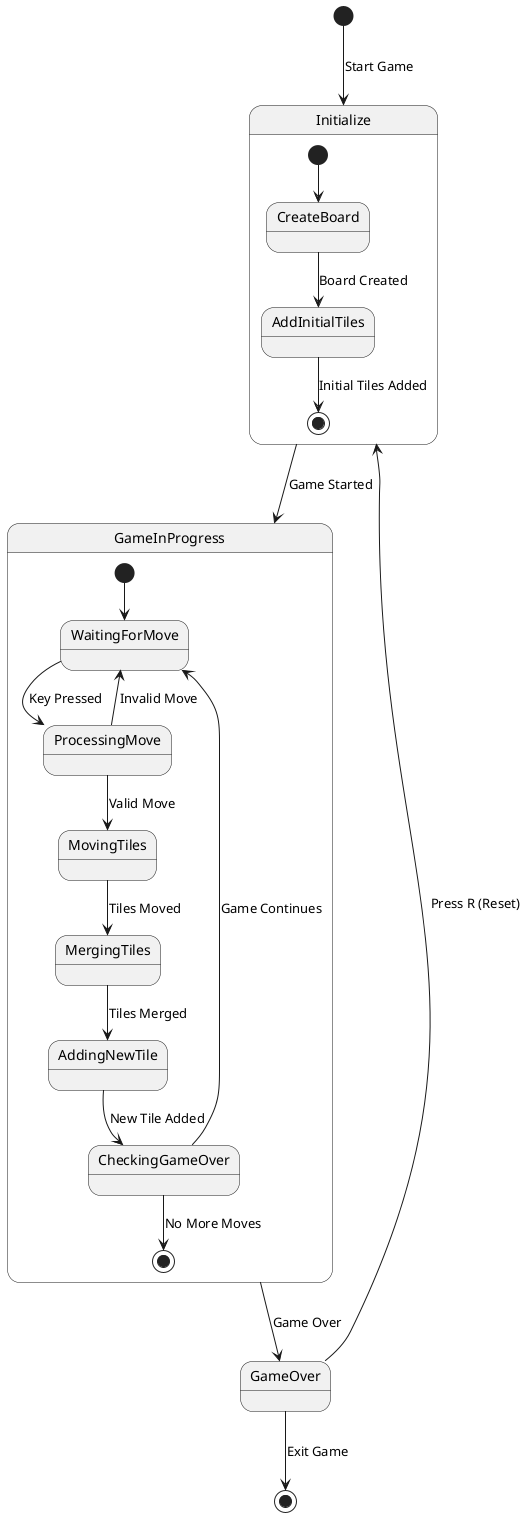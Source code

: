 @startuml
[*] --> Initialize : Start Game

state Initialize {
    [*] --> CreateBoard
    CreateBoard --> AddInitialTiles : Board Created
    AddInitialTiles --> [*] : Initial Tiles Added
}

Initialize --> GameInProgress : Game Started

state GameInProgress {
    [*] --> WaitingForMove
    WaitingForMove --> ProcessingMove : Key Pressed
    ProcessingMove --> MovingTiles : Valid Move
    MovingTiles --> MergingTiles : Tiles Moved
    MergingTiles --> AddingNewTile : Tiles Merged
    AddingNewTile --> CheckingGameOver : New Tile Added
    CheckingGameOver --> WaitingForMove : Game Continues

    ProcessingMove --> WaitingForMove : Invalid Move
    CheckingGameOver --> [*] : No More Moves
}

GameInProgress --> GameOver : Game Over
GameOver --> Initialize : Press R (Reset)
GameOver --> [*] : Exit Game

@enduml
